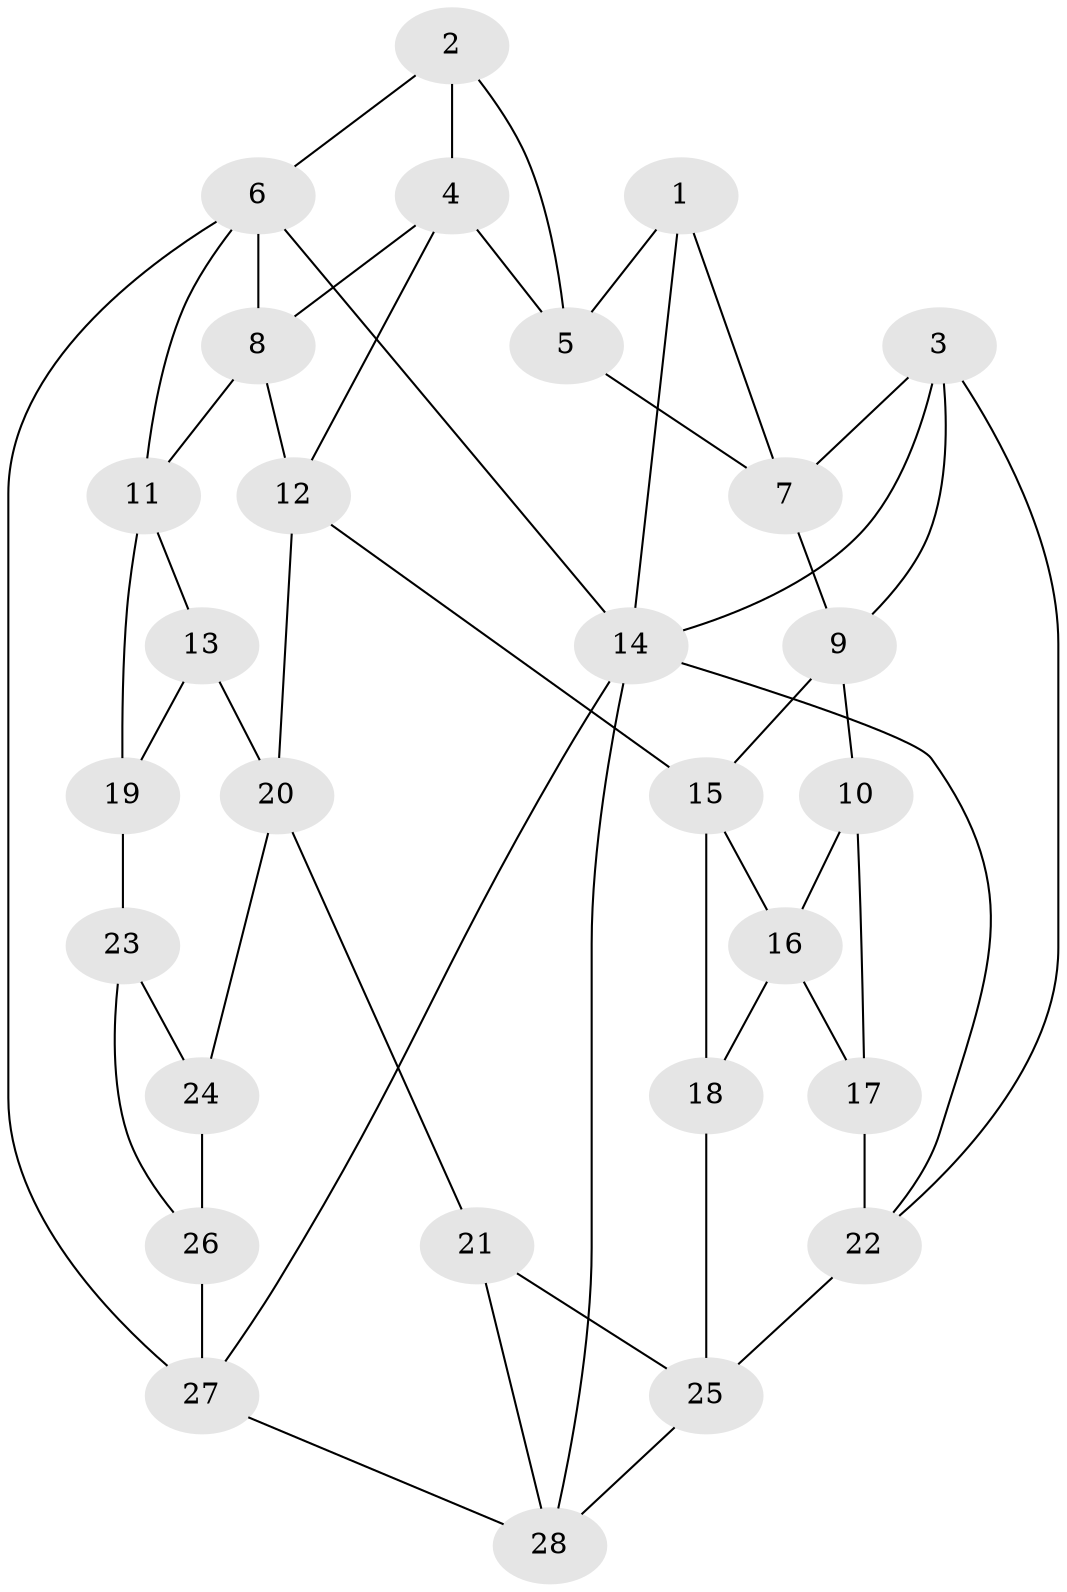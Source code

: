 // original degree distribution, {3: 0.03571428571428571, 4: 0.30357142857142855, 6: 0.26785714285714285, 5: 0.39285714285714285}
// Generated by graph-tools (version 1.1) at 2025/38/03/04/25 23:38:21]
// undirected, 28 vertices, 52 edges
graph export_dot {
  node [color=gray90,style=filled];
  1;
  2;
  3;
  4;
  5;
  6;
  7;
  8;
  9;
  10;
  11;
  12;
  13;
  14;
  15;
  16;
  17;
  18;
  19;
  20;
  21;
  22;
  23;
  24;
  25;
  26;
  27;
  28;
  1 -- 5 [weight=1.0];
  1 -- 7 [weight=1.0];
  1 -- 14 [weight=1.0];
  2 -- 4 [weight=1.0];
  2 -- 5 [weight=1.0];
  2 -- 6 [weight=1.0];
  3 -- 7 [weight=1.0];
  3 -- 9 [weight=1.0];
  3 -- 14 [weight=1.0];
  3 -- 22 [weight=1.0];
  4 -- 5 [weight=1.0];
  4 -- 8 [weight=1.0];
  4 -- 12 [weight=1.0];
  5 -- 7 [weight=1.0];
  6 -- 8 [weight=1.0];
  6 -- 11 [weight=1.0];
  6 -- 14 [weight=1.0];
  6 -- 27 [weight=1.0];
  7 -- 9 [weight=1.0];
  8 -- 11 [weight=1.0];
  8 -- 12 [weight=1.0];
  9 -- 10 [weight=1.0];
  9 -- 15 [weight=1.0];
  10 -- 16 [weight=1.0];
  10 -- 17 [weight=1.0];
  11 -- 13 [weight=1.0];
  11 -- 19 [weight=1.0];
  12 -- 15 [weight=1.0];
  12 -- 20 [weight=1.0];
  13 -- 19 [weight=1.0];
  13 -- 20 [weight=1.0];
  14 -- 22 [weight=1.0];
  14 -- 27 [weight=1.0];
  14 -- 28 [weight=1.0];
  15 -- 16 [weight=1.0];
  15 -- 18 [weight=1.0];
  16 -- 17 [weight=1.0];
  16 -- 18 [weight=1.0];
  17 -- 22 [weight=2.0];
  18 -- 25 [weight=1.0];
  19 -- 23 [weight=2.0];
  20 -- 21 [weight=1.0];
  20 -- 24 [weight=1.0];
  21 -- 25 [weight=1.0];
  21 -- 28 [weight=1.0];
  22 -- 25 [weight=1.0];
  23 -- 24 [weight=1.0];
  23 -- 26 [weight=1.0];
  24 -- 26 [weight=1.0];
  25 -- 28 [weight=1.0];
  26 -- 27 [weight=2.0];
  27 -- 28 [weight=1.0];
}
